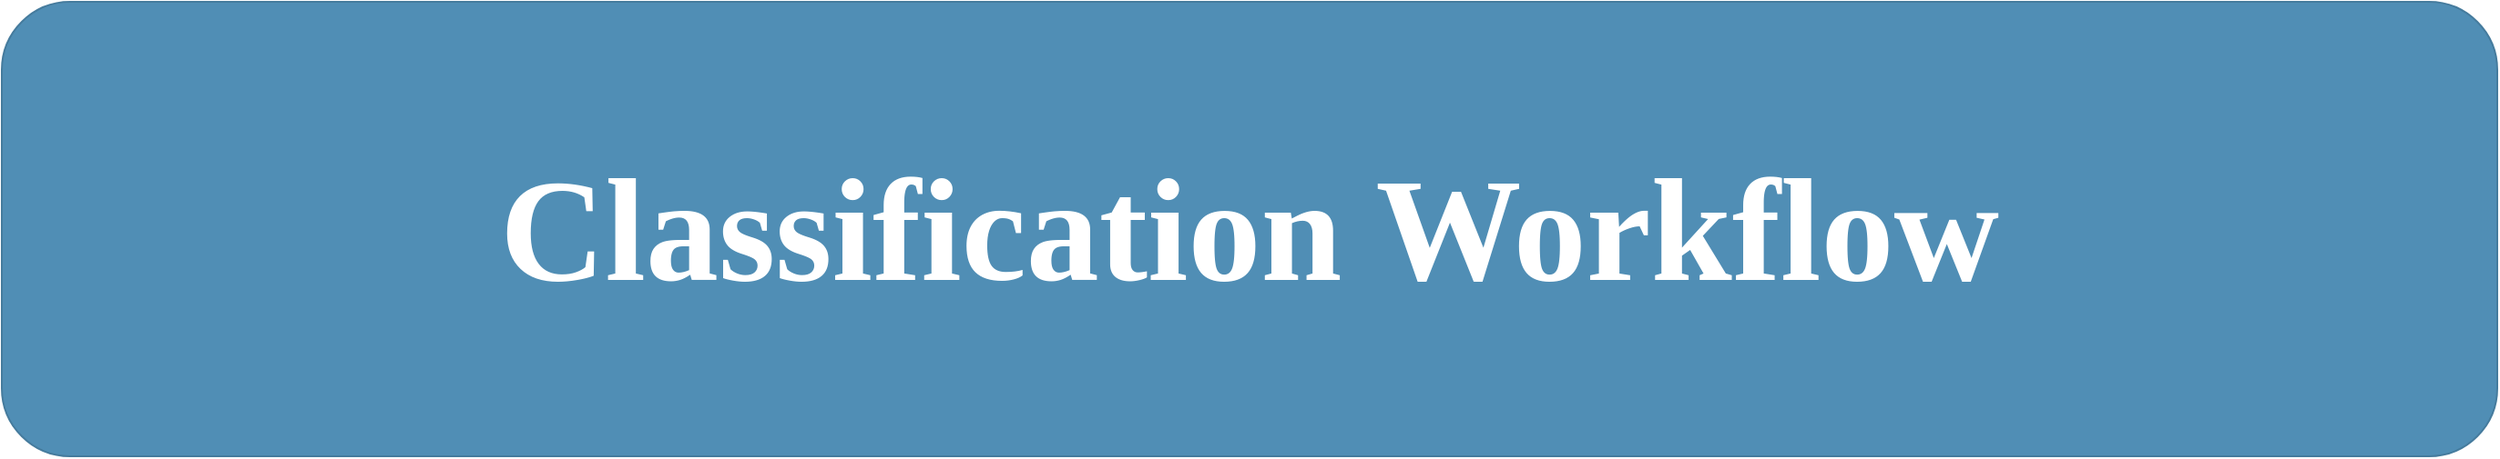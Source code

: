 <mxfile version="21.1.2" type="device">
  <diagram id="C5RBs43oDa-KdzZeNtuy" name="Page-1">
    <mxGraphModel dx="5867" dy="5885" grid="1" gridSize="10" guides="1" tooltips="1" connect="1" arrows="1" fold="1" page="1" pageScale="1" pageWidth="827" pageHeight="1169" math="0" shadow="0">
      <root>
        <mxCell id="WIyWlLk6GJQsqaUBKTNV-0" />
        <mxCell id="WIyWlLk6GJQsqaUBKTNV-1" parent="WIyWlLk6GJQsqaUBKTNV-0" />
        <mxCell id="KKabRNCbdy4jnE2uFyF0-146" value="&lt;font color=&quot;#ffffff&quot; style=&quot;font-size: 80px;&quot;&gt;&lt;b style=&quot;&quot;&gt;Classification Workflow&lt;/b&gt;&lt;/font&gt;" style="rounded=1;whiteSpace=wrap;html=1;strokeColor=#457B9D;fontColor=#1D3557;fillColor=#508EB5;fontFamily=Garamond;" vertex="1" parent="WIyWlLk6GJQsqaUBKTNV-1">
          <mxGeometry x="190" y="-1400" width="1370" height="250" as="geometry" />
        </mxCell>
      </root>
    </mxGraphModel>
  </diagram>
</mxfile>
